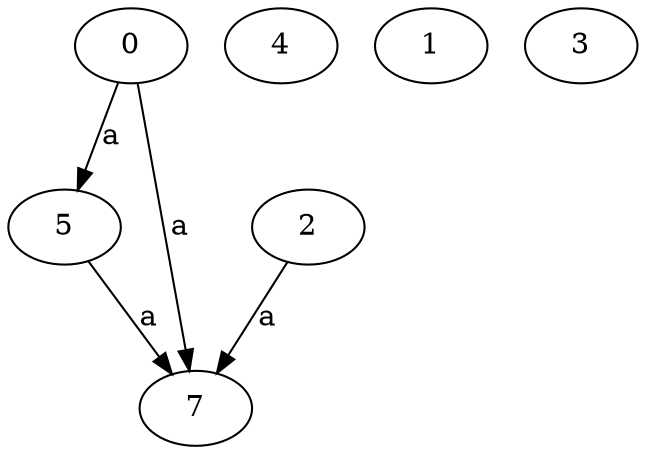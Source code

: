 strict digraph  {
0;
4;
5;
1;
2;
3;
7;
0 -> 5  [label=a];
0 -> 7  [label=a];
5 -> 7  [label=a];
2 -> 7  [label=a];
}
